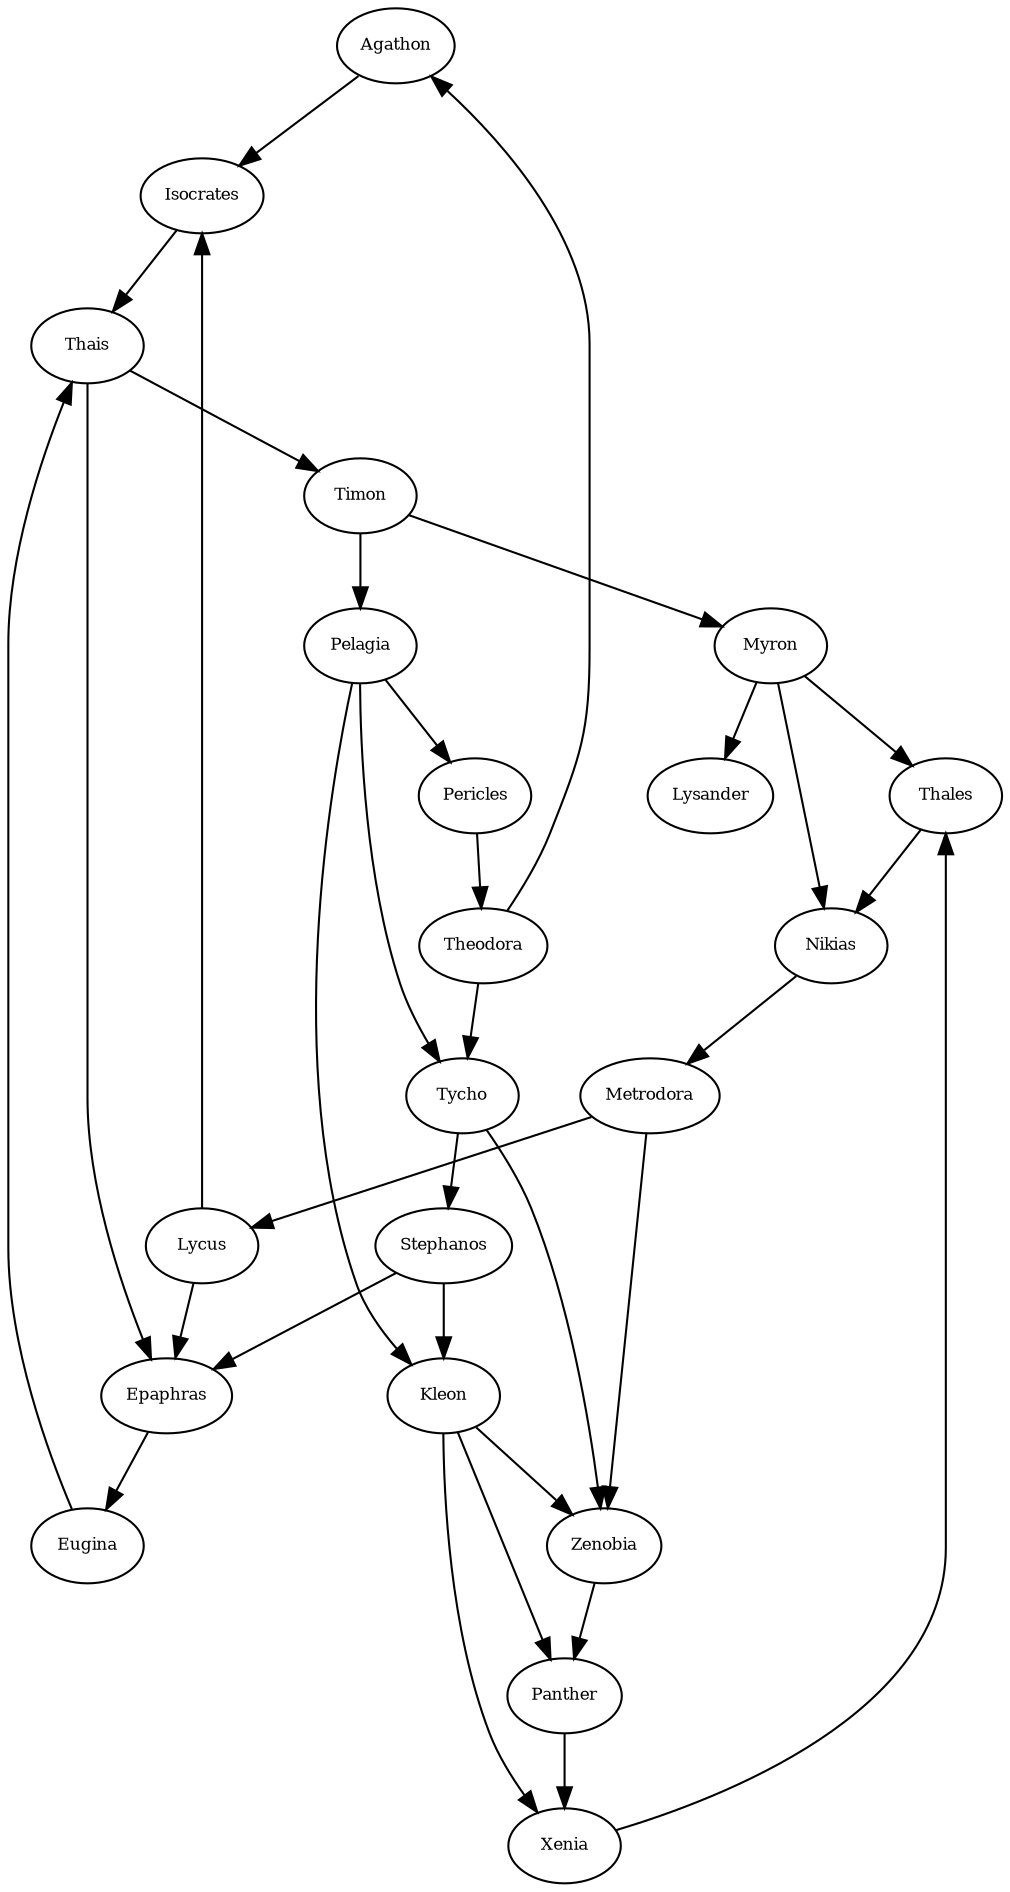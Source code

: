 digraph RGL__DirectedAdjacencyGraph {
    Agathon [
        fontsize = 8,
        label = Agathon
    ]

    Isocrates [
        fontsize = 8,
        label = Isocrates
    ]

    Thais [
        fontsize = 8,
        label = Thais
    ]

    Timon [
        fontsize = 8,
        label = Timon
    ]

    Epaphras [
        fontsize = 8,
        label = Epaphras
    ]

    Myron [
        fontsize = 8,
        label = Myron
    ]

    Pelagia [
        fontsize = 8,
        label = Pelagia
    ]

    Lysander [
        fontsize = 8,
        label = Lysander
    ]

    Thales [
        fontsize = 8,
        label = Thales
    ]

    Nikias [
        fontsize = 8,
        label = Nikias
    ]

    Pericles [
        fontsize = 8,
        label = Pericles
    ]

    Tycho [
        fontsize = 8,
        label = Tycho
    ]

    Kleon [
        fontsize = 8,
        label = Kleon
    ]

    Theodora [
        fontsize = 8,
        label = Theodora
    ]

    Stephanos [
        fontsize = 8,
        label = Stephanos
    ]

    Zenobia [
        fontsize = 8,
        label = Zenobia
    ]

    Panther [
        fontsize = 8,
        label = Panther
    ]

    Xenia [
        fontsize = 8,
        label = Xenia
    ]

    Metrodora [
        fontsize = 8,
        label = Metrodora
    ]

    Lycus [
        fontsize = 8,
        label = Lycus
    ]

    Eugina [
        fontsize = 8,
        label = Eugina
    ]

    Agathon -> Isocrates [
        fontsize = 8
    ]

    Isocrates -> Thais [
        fontsize = 8
    ]

    Thais -> Timon [
        fontsize = 8
    ]

    Thais -> Epaphras [
        fontsize = 8
    ]

    Timon -> Myron [
        fontsize = 8
    ]

    Timon -> Pelagia [
        fontsize = 8
    ]

    Epaphras -> Eugina [
        fontsize = 8
    ]

    Myron -> Lysander [
        fontsize = 8
    ]

    Myron -> Thales [
        fontsize = 8
    ]

    Myron -> Nikias [
        fontsize = 8
    ]

    Pelagia -> Pericles [
        fontsize = 8
    ]

    Pelagia -> Tycho [
        fontsize = 8
    ]

    Pelagia -> Kleon [
        fontsize = 8
    ]

    Thales -> Nikias [
        fontsize = 8
    ]

    Nikias -> Metrodora [
        fontsize = 8
    ]

    Pericles -> Theodora [
        fontsize = 8
    ]

    Tycho -> Stephanos [
        fontsize = 8
    ]

    Tycho -> Zenobia [
        fontsize = 8
    ]

    Kleon -> Zenobia [
        fontsize = 8
    ]

    Kleon -> Panther [
        fontsize = 8
    ]

    Kleon -> Xenia [
        fontsize = 8
    ]

    Theodora -> Tycho [
        fontsize = 8
    ]

    Theodora -> Agathon [
        fontsize = 8
    ]

    Stephanos -> Kleon [
        fontsize = 8
    ]

    Stephanos -> Epaphras [
        fontsize = 8
    ]

    Zenobia -> Panther [
        fontsize = 8
    ]

    Panther -> Xenia [
        fontsize = 8
    ]

    Xenia -> Thales [
        fontsize = 8
    ]

    Metrodora -> Lycus [
        fontsize = 8
    ]

    Metrodora -> Zenobia [
        fontsize = 8
    ]

    Lycus -> Epaphras [
        fontsize = 8
    ]

    Lycus -> Isocrates [
        fontsize = 8
    ]

    Eugina -> Thais [
        fontsize = 8
    ]
}

